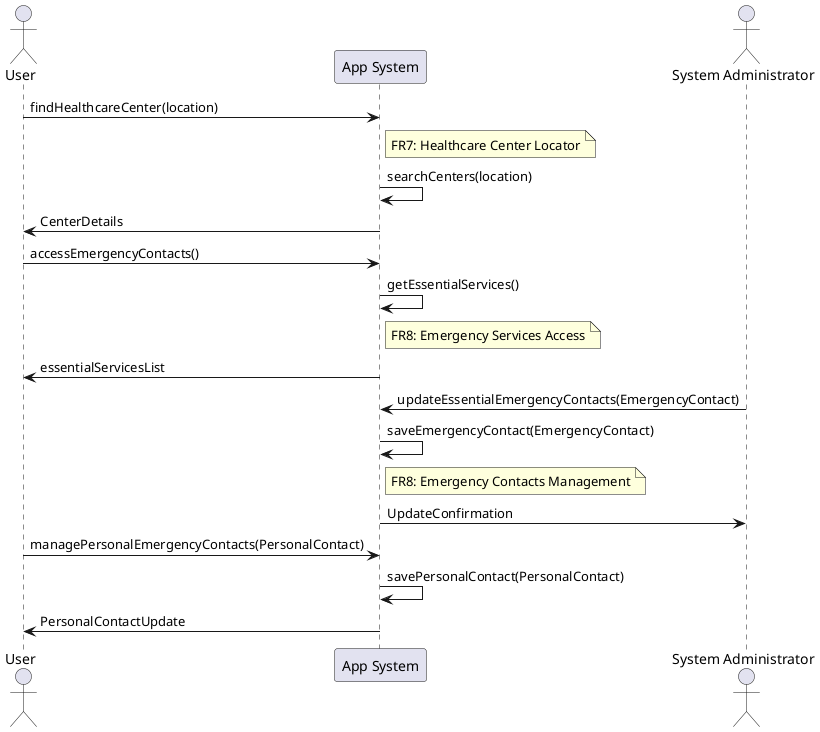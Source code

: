 @startuml
actor User
participant "App System" as App
actor "System Administrator" as Admin


' Functional Requirement: Healthcare Center Locator
User -> App : findHealthcareCenter(location)
note right of App: FR7: Healthcare Center Locator
App -> App : searchCenters(location)
App -> User : CenterDetails

' Functional Requirement: Emergency Services Access
User -> App : accessEmergencyContacts()
App -> App : getEssentialServices()
note right of App: FR8: Emergency Services Access
App -> User : essentialServicesList

' Functional Requirement: Emergency Contacts Management
Admin -> App : updateEssentialEmergencyContacts(EmergencyContact)
App -> App : saveEmergencyContact(EmergencyContact)
note right of App: FR8: Emergency Contacts Management
App -> Admin : UpdateConfirmation

User -> App : managePersonalEmergencyContacts(PersonalContact)
App -> App : savePersonalContact(PersonalContact)
App -> User : PersonalContactUpdate

deactivate App
@enduml
